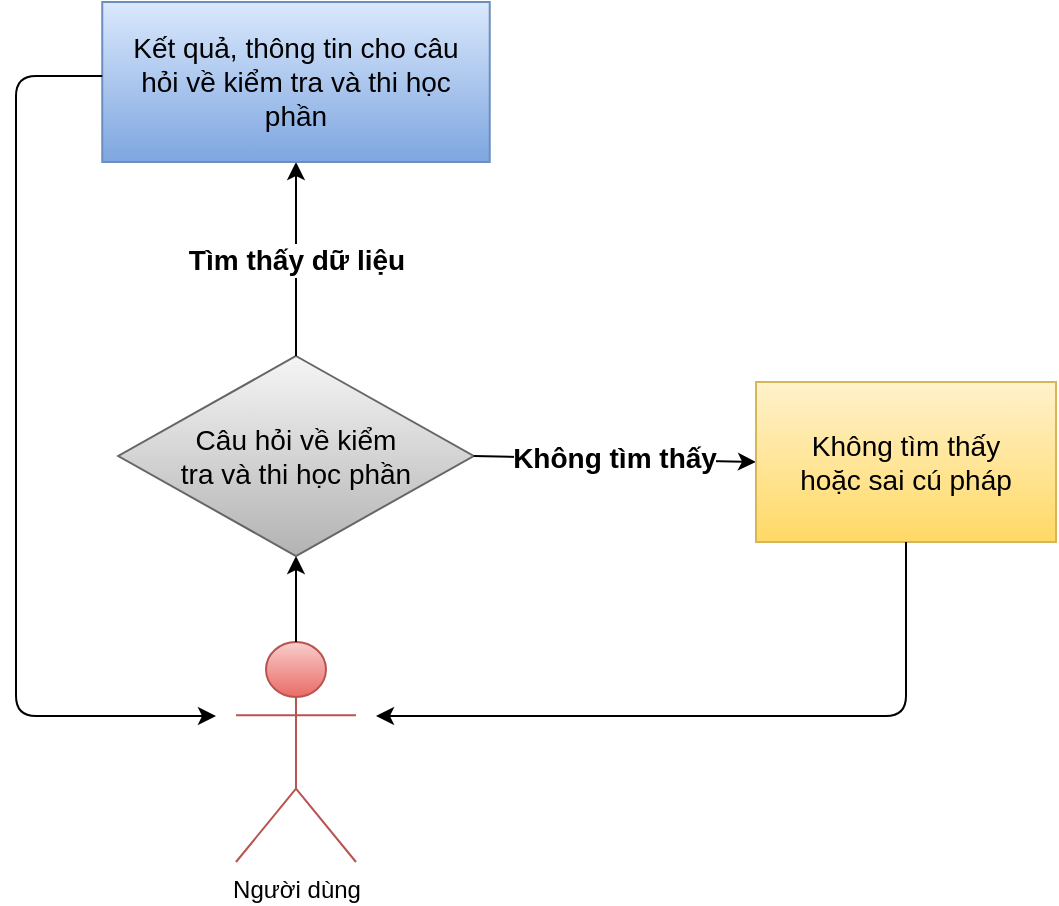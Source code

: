 <mxfile version="13.10.8" type="device"><diagram id="CzH0aSRl3nVq8dildSaT" name="Page-1"><mxGraphModel dx="898" dy="519" grid="0" gridSize="10" guides="1" tooltips="1" connect="1" arrows="1" fold="1" page="1" pageScale="1" pageWidth="827" pageHeight="1169" math="0" shadow="0"><root><mxCell id="0"/><mxCell id="1" parent="0"/><mxCell id="hInLJq55WUE8bsC4xkdj-1" value="Người dùng" style="shape=umlActor;verticalLabelPosition=bottom;verticalAlign=top;html=1;outlineConnect=0;gradientColor=#ea6b66;fillColor=#f8cecc;strokeColor=#b85450;" vertex="1" parent="1"><mxGeometry x="220" y="390" width="59.99" height="110" as="geometry"/></mxCell><mxCell id="hInLJq55WUE8bsC4xkdj-3" value="" style="endArrow=classic;html=1;exitX=0.5;exitY=0;exitDx=0;exitDy=0;exitPerimeter=0;entryX=0.5;entryY=1;entryDx=0;entryDy=0;" edge="1" parent="1" source="hInLJq55WUE8bsC4xkdj-1" target="hInLJq55WUE8bsC4xkdj-4"><mxGeometry width="50" height="50" relative="1" as="geometry"><mxPoint x="390" y="300" as="sourcePoint"/><mxPoint x="250" y="300" as="targetPoint"/></mxGeometry></mxCell><mxCell id="hInLJq55WUE8bsC4xkdj-4" value="Câu hỏi về kiểm tra và thi học phần" style="rhombus;whiteSpace=wrap;html=1;spacingLeft=30;spacingRight=30;fontSize=14;spacingBottom=10;gradientColor=#b3b3b3;fillColor=#f5f5f5;strokeColor=#666666;spacingTop=10;" vertex="1" parent="1"><mxGeometry x="161.12" y="247" width="177.75" height="100" as="geometry"/></mxCell><mxCell id="hInLJq55WUE8bsC4xkdj-5" value="Tìm thấy dữ liệu" style="endArrow=classic;html=1;fontSize=14;exitX=0.5;exitY=0;exitDx=0;exitDy=0;entryX=0.5;entryY=1;entryDx=0;entryDy=0;fontStyle=1" edge="1" parent="1" source="hInLJq55WUE8bsC4xkdj-4" target="hInLJq55WUE8bsC4xkdj-7"><mxGeometry width="50" height="50" relative="1" as="geometry"><mxPoint x="390" y="300" as="sourcePoint"/><mxPoint x="250" y="150" as="targetPoint"/></mxGeometry></mxCell><mxCell id="hInLJq55WUE8bsC4xkdj-6" value="Không tìm thấy" style="endArrow=classic;html=1;fontSize=14;exitX=1;exitY=0.5;exitDx=0;exitDy=0;entryX=0;entryY=0.5;entryDx=0;entryDy=0;fontStyle=1" edge="1" parent="1" source="hInLJq55WUE8bsC4xkdj-4" target="hInLJq55WUE8bsC4xkdj-8"><mxGeometry width="50" height="50" relative="1" as="geometry"><mxPoint x="390" y="300" as="sourcePoint"/><mxPoint x="470" y="300" as="targetPoint"/></mxGeometry></mxCell><mxCell id="hInLJq55WUE8bsC4xkdj-7" value="Kết quả, thông tin cho câu hỏi về kiểm tra và thi học phần" style="rounded=0;whiteSpace=wrap;html=1;fontSize=14;spacingLeft=10;spacingRight=10;fillColor=#dae8fc;strokeColor=#6c8ebf;gradientColor=#7ea6e0;" vertex="1" parent="1"><mxGeometry x="153.12" y="70" width="193.75" height="80" as="geometry"/></mxCell><mxCell id="hInLJq55WUE8bsC4xkdj-8" value="Không tìm thấy hoặc sai cú pháp" style="rounded=0;whiteSpace=wrap;html=1;fontSize=14;spacingLeft=10;spacingRight=10;gradientColor=#ffd966;fillColor=#fff2cc;strokeColor=#d6b656;" vertex="1" parent="1"><mxGeometry x="480" y="260" width="150" height="80" as="geometry"/></mxCell><mxCell id="hInLJq55WUE8bsC4xkdj-9" value="" style="endArrow=classic;html=1;fontSize=14;exitX=0.5;exitY=1;exitDx=0;exitDy=0;" edge="1" parent="1" source="hInLJq55WUE8bsC4xkdj-8"><mxGeometry width="50" height="50" relative="1" as="geometry"><mxPoint x="577" y="370" as="sourcePoint"/><mxPoint x="290" y="427" as="targetPoint"/><Array as="points"><mxPoint x="555" y="427"/></Array></mxGeometry></mxCell><mxCell id="hInLJq55WUE8bsC4xkdj-10" value="" style="endArrow=classic;html=1;fontSize=14;exitX=0;exitY=0.5;exitDx=0;exitDy=0;" edge="1" parent="1"><mxGeometry width="50" height="50" relative="1" as="geometry"><mxPoint x="153.12" y="107.0" as="sourcePoint"/><mxPoint x="210" y="427" as="targetPoint"/><Array as="points"><mxPoint x="110" y="107"/><mxPoint x="110" y="427"/></Array></mxGeometry></mxCell></root></mxGraphModel></diagram></mxfile>
